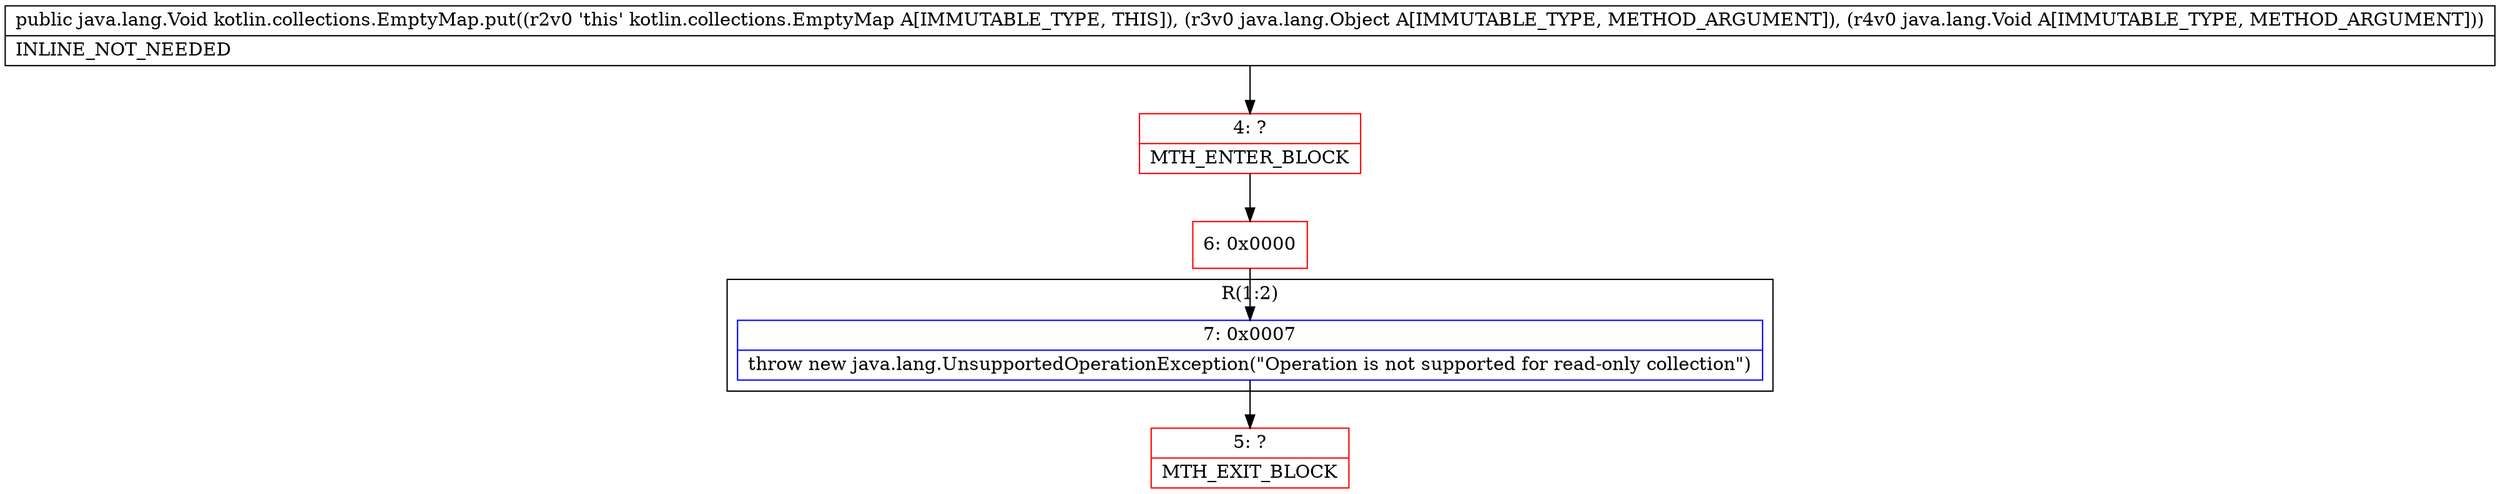 digraph "CFG forkotlin.collections.EmptyMap.put(Ljava\/lang\/Object;Ljava\/lang\/Void;)Ljava\/lang\/Void;" {
subgraph cluster_Region_1383505358 {
label = "R(1:2)";
node [shape=record,color=blue];
Node_7 [shape=record,label="{7\:\ 0x0007|throw new java.lang.UnsupportedOperationException(\"Operation is not supported for read\-only collection\")\l}"];
}
Node_4 [shape=record,color=red,label="{4\:\ ?|MTH_ENTER_BLOCK\l}"];
Node_6 [shape=record,color=red,label="{6\:\ 0x0000}"];
Node_5 [shape=record,color=red,label="{5\:\ ?|MTH_EXIT_BLOCK\l}"];
MethodNode[shape=record,label="{public java.lang.Void kotlin.collections.EmptyMap.put((r2v0 'this' kotlin.collections.EmptyMap A[IMMUTABLE_TYPE, THIS]), (r3v0 java.lang.Object A[IMMUTABLE_TYPE, METHOD_ARGUMENT]), (r4v0 java.lang.Void A[IMMUTABLE_TYPE, METHOD_ARGUMENT]))  | INLINE_NOT_NEEDED\l}"];
MethodNode -> Node_4;Node_7 -> Node_5;
Node_4 -> Node_6;
Node_6 -> Node_7;
}

